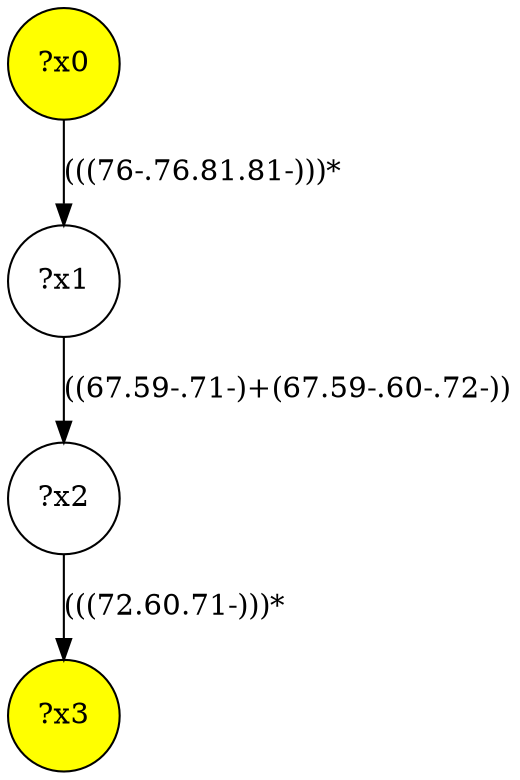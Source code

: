 digraph g {
	x0 [fillcolor="yellow", style="filled," shape=circle, label="?x0"];
	x3 [fillcolor="yellow", style="filled," shape=circle, label="?x3"];
	x1 [shape=circle, label="?x1"];
	x0 -> x1 [label="(((76-.76.81.81-)))*"];
	x2 [shape=circle, label="?x2"];
	x1 -> x2 [label="((67.59-.71-)+(67.59-.60-.72-))"];
	x2 -> x3 [label="(((72.60.71-)))*"];
}
